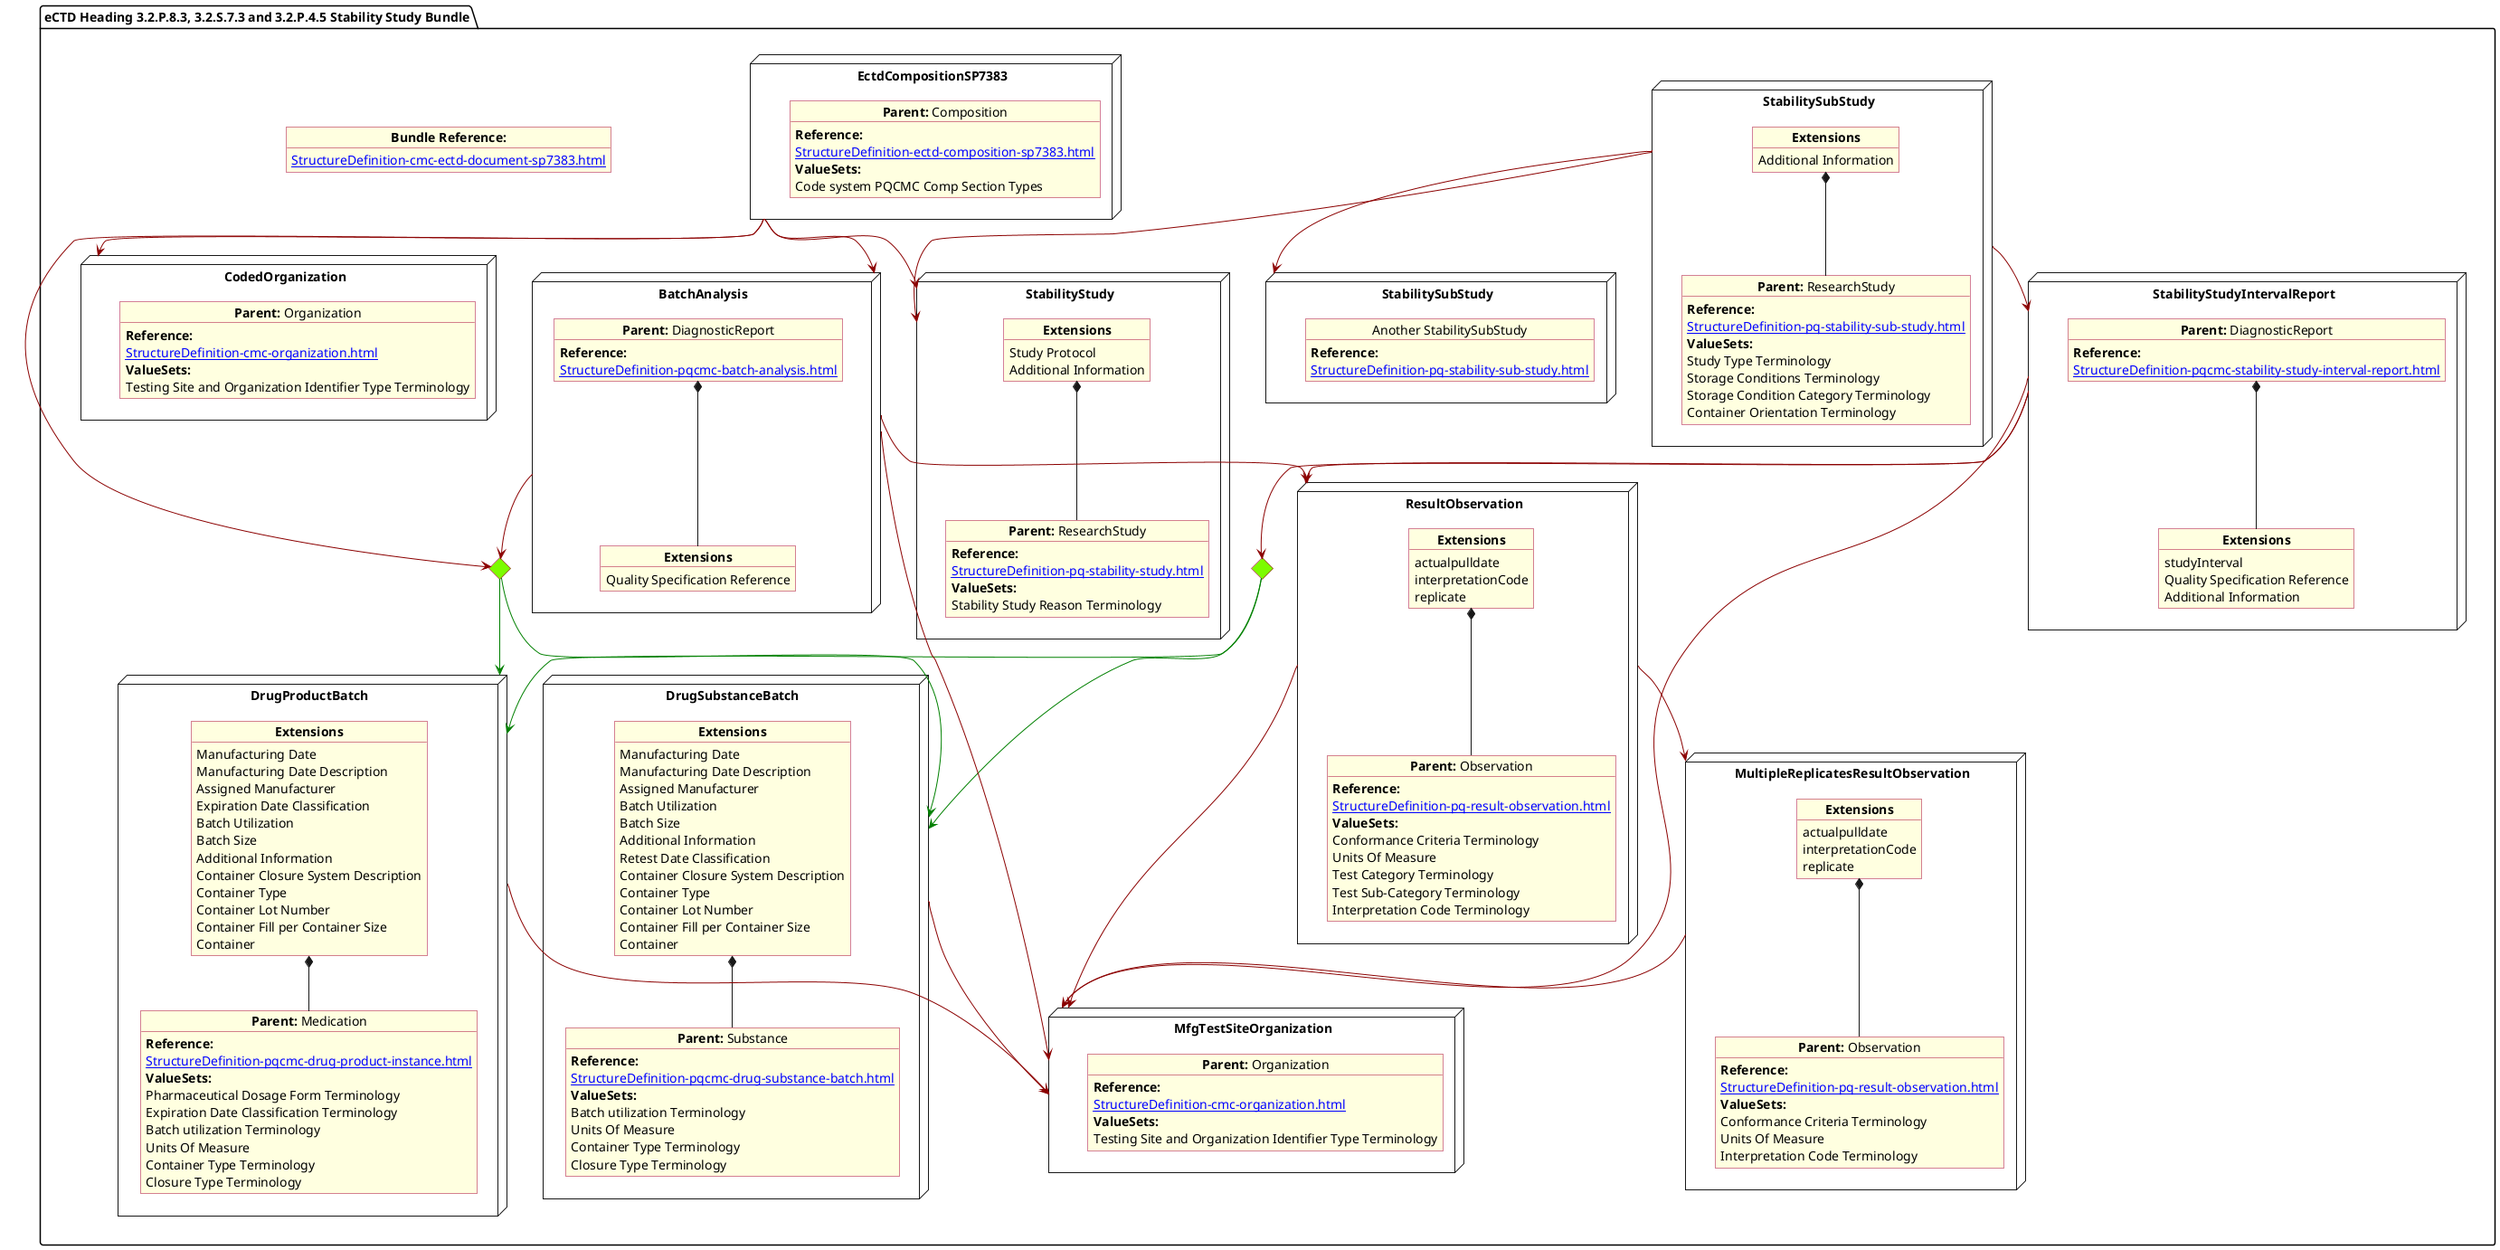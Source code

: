 @startuml Stability
allowmixing
'Mixed model of use case and object
skinparam svgDimensionStyle true
skinparam ObjectBackgroundColor LightYellow
skinparam ObjectBorderColor #A80036
skinparam activityDiamondBorderColor #A80036
skinparam activityDiamondBackgroundColor lawnGreen
skinparam ClassBorderThickness 4

package "eCTD Heading 3.2.P.8.3, 3.2.S.7.3 and 3.2.P.4.5 Stability Study Bundle" as NODES {

       object "**Bundle Reference:**" as objbun {
              [[StructureDefinition-cmc-ectd-document-sp7383.html]]
       }

       node "DrugProductBatch" as NN {

              object "**Parent:** Medication" as obj3 {
                     **Reference:**
                     [[StructureDefinition-pqcmc-drug-product-instance.html]]
                     **ValueSets:**
                     Pharmaceutical Dosage Form Terminology
                     Expiration Date Classification Terminology
                     Batch utilization Terminology
                     Units Of Measure
                     Container Type Terminology
                     Closure Type Terminology
              }

              object "**Extensions**" as objExsBatch  {
                     Manufacturing Date
                     Manufacturing Date Description
                     Assigned Manufacturer
                     Expiration Date Classification
                     Batch Utilization
                     Batch Size
                     Additional Information
                     Container Closure System Description
                     Container Type
                     Container Lot Number
                     Container Fill per Container Size
                     Container
              }
              objExsBatch *-- obj3
       }
       diamond CH

       diamond CH3

       node "DrugSubstanceBatch" as NNS {

              object "**Parent:** Substance" as obj4 {
                     **Reference:**
                     [[StructureDefinition-pqcmc-drug-substance-batch.html]]
                     **ValueSets:**
                     Batch utilization Terminology
                     Units Of Measure
                     Container Type Terminology
                     Closure Type Terminology
              }
              object "**Extensions**" as objExs2 {
                     Manufacturing Date
                     Manufacturing Date Description
                     Assigned Manufacturer
                     Batch Utilization
                     Batch Size
                     Additional Information
                     Retest Date Classification
                     Container Closure System Description
                     Container Type
                     Container Lot Number
                     Container Fill per Container Size
                     Container
              }

              objExs2 *-- obj4
       }
       node "StabilityStudyIntervalReport" as Ninterval {

              object "**Parent:** DiagnosticReport" as objinterval {
                     **Reference:**
                     [[StructureDefinition-pqcmc-stability-study-interval-report.html]]
              }
              object "**Extensions**" as objIntEx {
                     studyInterval
                     Quality Specification Reference
                     Additional Information
              }
              objinterval *-- objIntEx
       }

       node "BatchAnalysis" as N2 {

              object "**Parent:** DiagnosticReport" as obj2 {
                     **Reference:**
                     [[StructureDefinition-pqcmc-batch-analysis.html]]
              }
              object "**Extensions**" as objQSEx {
                     Quality Specification Reference
              }
              obj2 *-- objQSEx
       }

       node "MfgTestSiteOrganization" as NMFG {

              object "**Parent:** Organization" as objDP {
                     **Reference:**
                     [[StructureDefinition-cmc-organization.html]]
                     **ValueSets:**
                     Testing Site and Organization Identifier Type Terminology
              }
       }

       node "StabilitySubStudy" as NSub {

              object "**Parent:** ResearchStudy" as objSub {
                     **Reference:**
                     [[StructureDefinition-pq-stability-sub-study.html]]
                     **ValueSets:**
                     Study Type Terminology
                     Storage Conditions Terminology
                     Storage Condition Category Terminology
                     Container Orientation Terminology
              }

              object "**Extensions**" as objExsSub  {
                     Additional Information
              }
              objExsSub *-- objSub
       }


       node "StabilityStudy" as NMain {

              object "**Parent:** ResearchStudy" as objMain {
                     **Reference:**
                     [[StructureDefinition-pq-stability-study.html]]
                     **ValueSets:**
                     Stability Study Reason Terminology
              }

              object "**Extensions**" as objExsMain  {
                     Study Protocol
                     Additional Information
              }
              objExsMain *-- objMain
       }

       node "StabilitySubStudy" as NSub2 {

              object "Another StabilitySubStudy" as objSub2 {
                     **Reference:**
                     [[StructureDefinition-pq-stability-sub-study.html]]

              }
       }

       node "ResultObservation" as NNOBS {

              object "**Parent:** Observation" as observ3 {
                     **Reference:**
                     [[StructureDefinition-pq-result-observation.html]]
                     **ValueSets:**
                     Conformance Criteria Terminology
                     Units Of Measure
                     Test Category Terminology
                     Test Sub-Category Terminology
                     Interpretation Code Terminology
              }
              object "**Extensions**" as objExsObserv  {
                     actualpulldate
                     interpretationCode
                     replicate
              }
              objExsObserv *-- observ3
       }

       node "MultipleReplicatesResultObservation" as NNstage {

              object "**Parent:** Observation" as observS {
                     **Reference:**
                     [[StructureDefinition-pq-result-observation.html]]
                     **ValueSets:**
                     Conformance Criteria Terminology
                     Units Of Measure
                     Interpretation Code Terminology
              }
              object "**Extensions**" as objExsStageObs  {
                     actualpulldate
                     interpretationCode
                     replicate
              }

              objExsStageObs *-- observS
       }

       node "EctdCompositionSP7383" as N1 {

              object "**Parent:** Composition" as obj1 {
                     **Reference:**
                     [[StructureDefinition-ectd-composition-sp7383.html]]
                     **ValueSets:**
                     Code system PQCMC Comp Section Types
              }
       }
       node "CodedOrganization" as NSO {

              object "**Parent:** Organization" as objAu {
                     **Reference:**
                     [[StructureDefinition-cmc-organization.html]]
                     **ValueSets:**
                     Testing Site and Organization Identifier Type Terminology
              }
       }

       CH -[#green]-> NN
       CH -[#green]-> NNS
       CH3 -[#green]-> NN
       CH3 -[#green]-> NNS
       N1 -[#darkred]-> CH
       N1 -[#darkred]-> N2
       N1 -[#darkred]-> NSO
       N2 -[#darkred]-> CH
       N2 -[#darkred]-> NMFG
       N2 -[#darkred]-> NNOBS
       Ninterval -[#darkred]-> CH3
       Ninterval -[#darkred]-> NMFG
       Ninterval -[#darkred]-> NNOBS
       NN -[#darkred]-> NMFG
       NNOBS -[#darkred]-> NMFG
       NNOBS -[#darkred]-> NNstage
       NNS -[#darkred]-> NMFG
       NNstage -[#darkred]-> NMFG
       NSub -[#darkred]-> Ninterval
       N1 -[#darkred]-> NMain
       NSub -[#darkred]-> NSub2
       NSub -[#darkred]-> NMain
}
@enduml